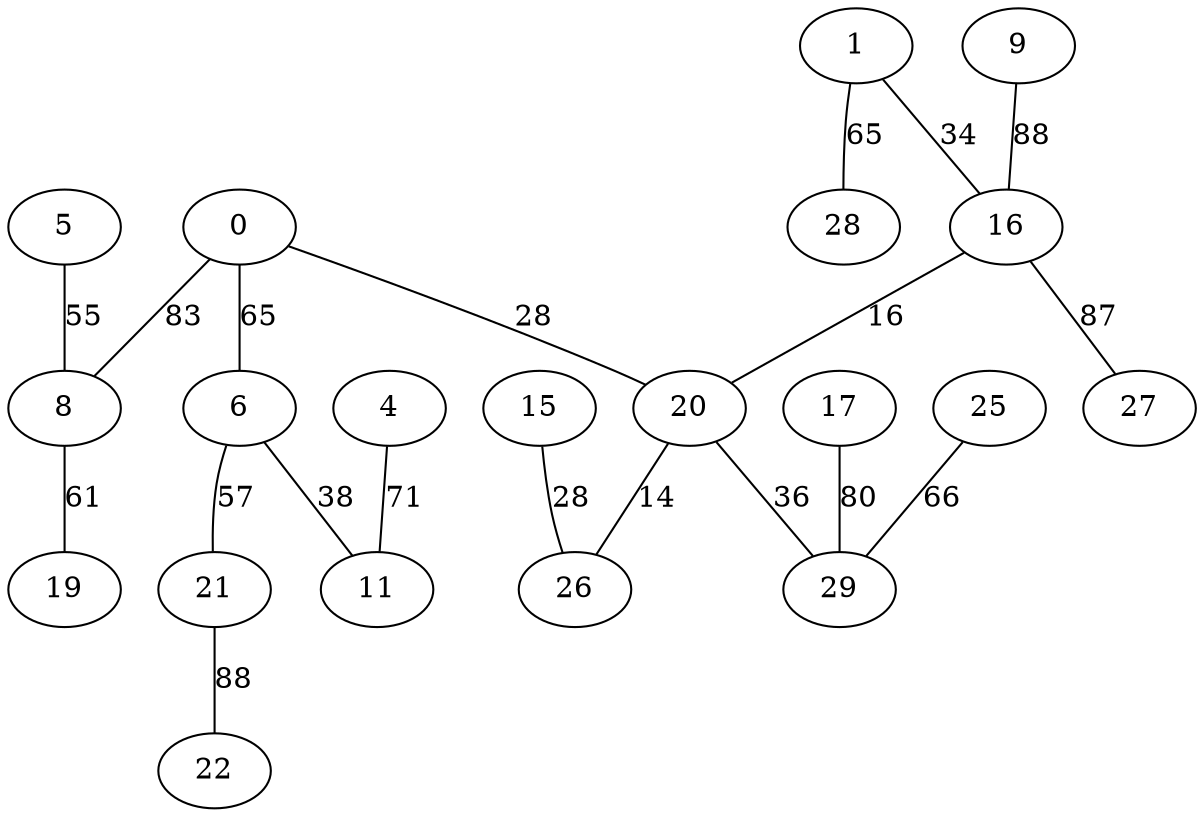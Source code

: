 graph {
  0 [label="0"];
  1 [label="1"];
  4 [label="4"];
  5 [label="5"];
  6 [label="6"];
  8 [label="8"];
  9 [label="9"];
  11 [label="11"];
  15 [label="15"];
  16 [label="16"];
  17 [label="17"];
  19 [label="19"];
  20 [label="20"];
  21 [label="21"];
  22 [label="22"];
  25 [label="25"];
  26 [label="26"];
  27 [label="27"];
  28 [label="28"];
  29 [label="29"];
  0 -- 6 [label="65"];
  0 -- 20 [label="28"];
  0 -- 8 [label="83"];
  1 -- 28 [label="65"];
  1 -- 16 [label="34"];
  4 -- 11 [label="71"];
  5 -- 8 [label="55"];
  6 -- 11 [label="38"];
  6 -- 21 [label="57"];
  8 -- 19 [label="61"];
  9 -- 16 [label="88"];
  15 -- 26 [label="28"];
  16 -- 27 [label="87"];
  16 -- 20 [label="16"];
  17 -- 29 [label="80"];
  20 -- 26 [label="14"];
  20 -- 29 [label="36"];
  21 -- 22 [label="88"];
  25 -- 29 [label="66"];
}